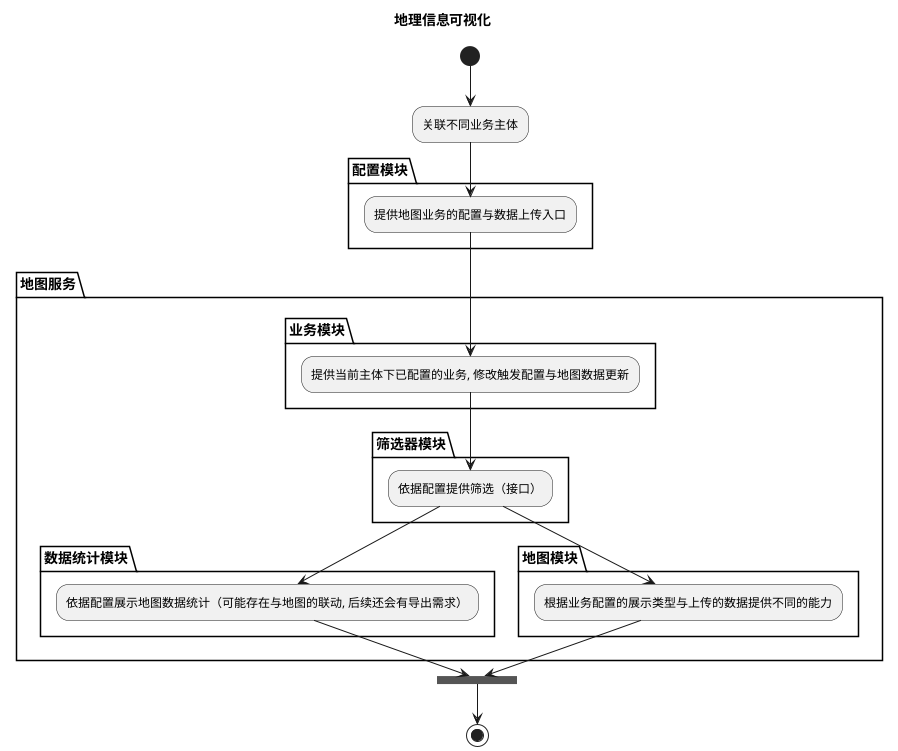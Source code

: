 @startuml
title 地理信息可视化

(*) --> 关联不同业务主体

partition 配置模块 {
  关联不同业务主体 --> 提供地图业务的配置与数据上传入口
}

partition 地图服务 {
  partition 业务模块 {
    提供地图业务的配置与数据上传入口 --> "提供当前主体下已配置的业务, 修改触发配置与地图数据更新"
  }

  partition 筛选器模块 {
    "提供当前主体下已配置的业务, 修改触发配置与地图数据更新" --> "依据配置提供筛选（接口）"
  }

  partition 数据统计模块 {
    "依据配置提供筛选（接口）" --> "依据配置展示地图数据统计（可能存在与地图的联动, 后续还会有导出需求）"
  }

  partition 地图模块 {
    "依据配置提供筛选（接口）" --> "根据业务配置的展示类型与上传的数据提供不同的能力"
  }
}

"依据配置展示地图数据统计（可能存在与地图的联动, 后续还会有导出需求）" --> ==END==
"根据业务配置的展示类型与上传的数据提供不同的能力" --> ==END==


--> (*)

@enduml
